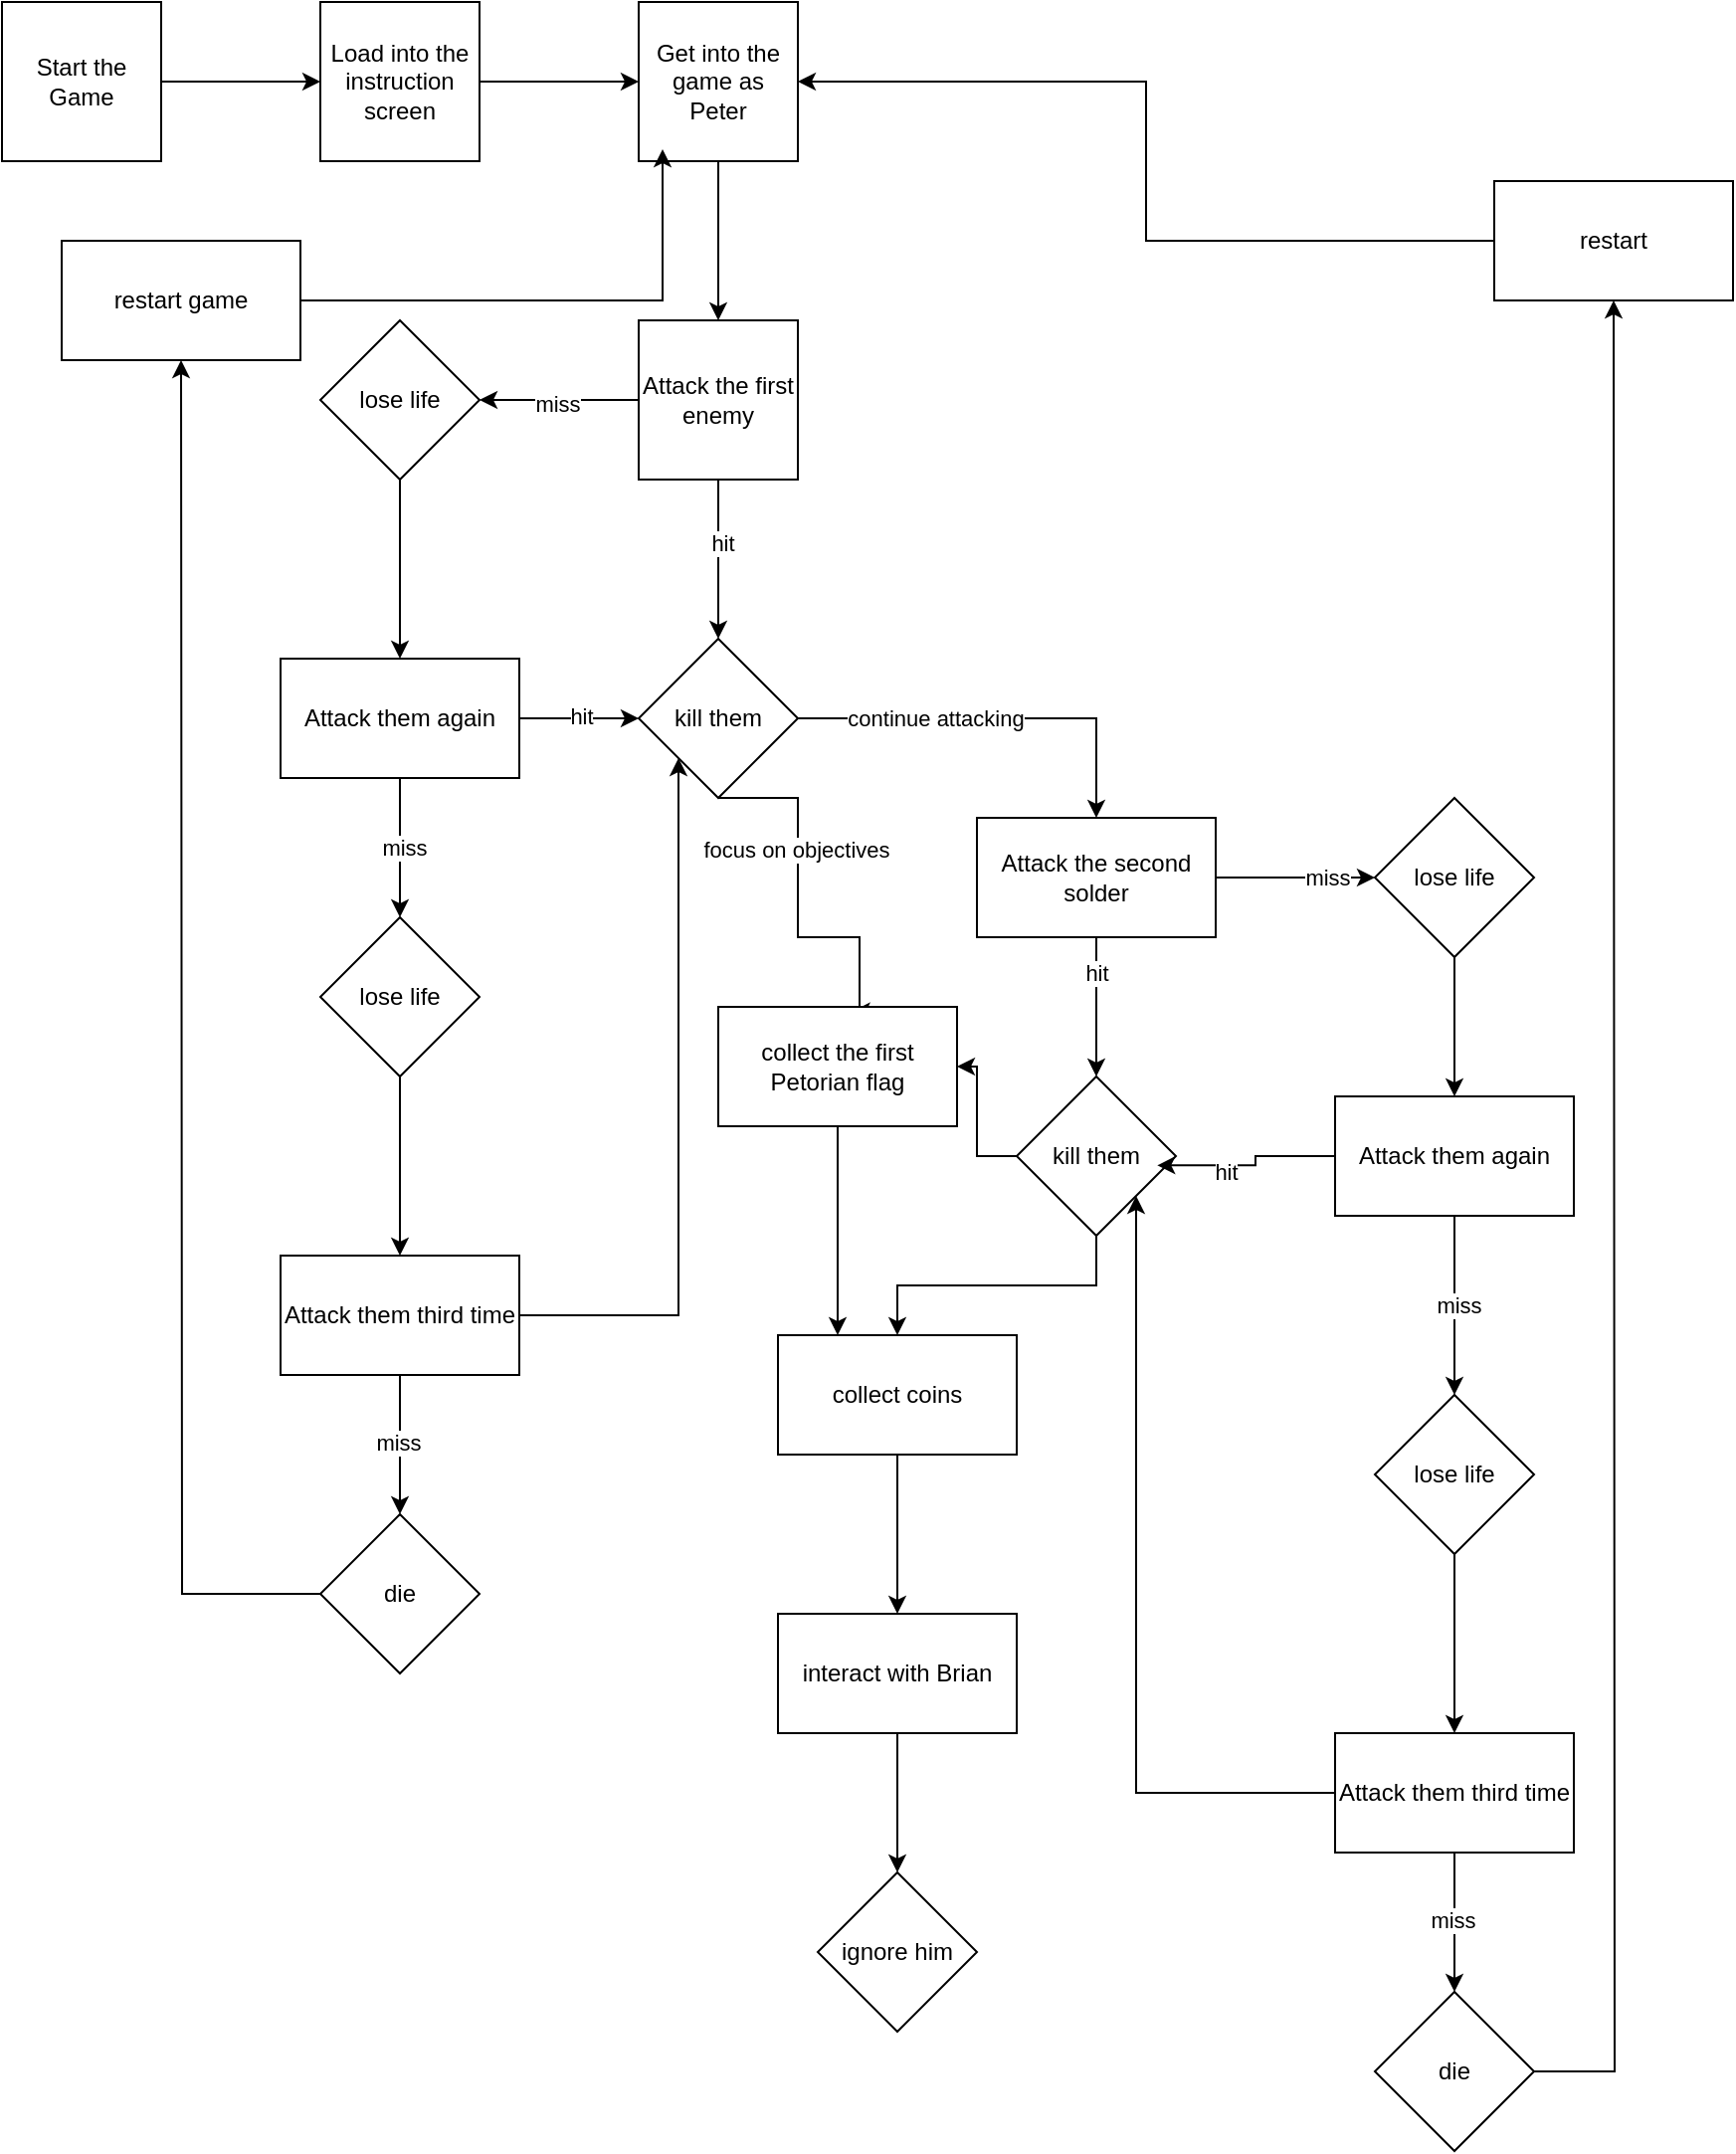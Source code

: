<mxfile version="25.0.3">
  <diagram id="C5RBs43oDa-KdzZeNtuy" name="Page-1">
    <mxGraphModel dx="1034" dy="412" grid="1" gridSize="10" guides="1" tooltips="1" connect="1" arrows="1" fold="1" page="1" pageScale="1" pageWidth="827" pageHeight="1169" math="0" shadow="0">
      <root>
        <mxCell id="WIyWlLk6GJQsqaUBKTNV-0" />
        <mxCell id="WIyWlLk6GJQsqaUBKTNV-1" parent="WIyWlLk6GJQsqaUBKTNV-0" />
        <mxCell id="SWUT7TAXa4WQA7VOHfOn-55" value="" style="edgeStyle=orthogonalEdgeStyle;rounded=0;orthogonalLoop=1;jettySize=auto;html=1;" edge="1" parent="WIyWlLk6GJQsqaUBKTNV-1" source="SWUT7TAXa4WQA7VOHfOn-53" target="SWUT7TAXa4WQA7VOHfOn-54">
          <mxGeometry relative="1" as="geometry" />
        </mxCell>
        <mxCell id="SWUT7TAXa4WQA7VOHfOn-53" value="Start the Game" style="whiteSpace=wrap;html=1;aspect=fixed;" vertex="1" parent="WIyWlLk6GJQsqaUBKTNV-1">
          <mxGeometry x="70" y="80" width="80" height="80" as="geometry" />
        </mxCell>
        <mxCell id="SWUT7TAXa4WQA7VOHfOn-57" value="" style="edgeStyle=orthogonalEdgeStyle;rounded=0;orthogonalLoop=1;jettySize=auto;html=1;" edge="1" parent="WIyWlLk6GJQsqaUBKTNV-1" source="SWUT7TAXa4WQA7VOHfOn-54" target="SWUT7TAXa4WQA7VOHfOn-56">
          <mxGeometry relative="1" as="geometry" />
        </mxCell>
        <mxCell id="SWUT7TAXa4WQA7VOHfOn-54" value="Load into the instruction screen" style="whiteSpace=wrap;html=1;aspect=fixed;" vertex="1" parent="WIyWlLk6GJQsqaUBKTNV-1">
          <mxGeometry x="230" y="80" width="80" height="80" as="geometry" />
        </mxCell>
        <mxCell id="SWUT7TAXa4WQA7VOHfOn-59" value="" style="edgeStyle=orthogonalEdgeStyle;rounded=0;orthogonalLoop=1;jettySize=auto;html=1;" edge="1" parent="WIyWlLk6GJQsqaUBKTNV-1" source="SWUT7TAXa4WQA7VOHfOn-56" target="SWUT7TAXa4WQA7VOHfOn-58">
          <mxGeometry relative="1" as="geometry" />
        </mxCell>
        <mxCell id="SWUT7TAXa4WQA7VOHfOn-56" value="Get into the game as Peter" style="whiteSpace=wrap;html=1;aspect=fixed;" vertex="1" parent="WIyWlLk6GJQsqaUBKTNV-1">
          <mxGeometry x="390" y="80" width="80" height="80" as="geometry" />
        </mxCell>
        <mxCell id="SWUT7TAXa4WQA7VOHfOn-61" value="" style="edgeStyle=orthogonalEdgeStyle;rounded=0;orthogonalLoop=1;jettySize=auto;html=1;" edge="1" parent="WIyWlLk6GJQsqaUBKTNV-1" source="SWUT7TAXa4WQA7VOHfOn-58" target="SWUT7TAXa4WQA7VOHfOn-60">
          <mxGeometry relative="1" as="geometry" />
        </mxCell>
        <mxCell id="SWUT7TAXa4WQA7VOHfOn-70" value="hit" style="edgeLabel;html=1;align=center;verticalAlign=middle;resizable=0;points=[];" vertex="1" connectable="0" parent="SWUT7TAXa4WQA7VOHfOn-61">
          <mxGeometry x="-0.208" y="2" relative="1" as="geometry">
            <mxPoint as="offset" />
          </mxGeometry>
        </mxCell>
        <mxCell id="SWUT7TAXa4WQA7VOHfOn-63" value="" style="edgeStyle=orthogonalEdgeStyle;rounded=0;orthogonalLoop=1;jettySize=auto;html=1;" edge="1" parent="WIyWlLk6GJQsqaUBKTNV-1" source="SWUT7TAXa4WQA7VOHfOn-58" target="SWUT7TAXa4WQA7VOHfOn-62">
          <mxGeometry relative="1" as="geometry" />
        </mxCell>
        <mxCell id="SWUT7TAXa4WQA7VOHfOn-69" value="miss" style="edgeLabel;html=1;align=center;verticalAlign=middle;resizable=0;points=[];" vertex="1" connectable="0" parent="SWUT7TAXa4WQA7VOHfOn-63">
          <mxGeometry x="0.033" y="2" relative="1" as="geometry">
            <mxPoint as="offset" />
          </mxGeometry>
        </mxCell>
        <mxCell id="SWUT7TAXa4WQA7VOHfOn-58" value="Attack the first enemy" style="whiteSpace=wrap;html=1;aspect=fixed;" vertex="1" parent="WIyWlLk6GJQsqaUBKTNV-1">
          <mxGeometry x="390" y="240" width="80" height="80" as="geometry" />
        </mxCell>
        <mxCell id="SWUT7TAXa4WQA7VOHfOn-83" value="" style="edgeStyle=orthogonalEdgeStyle;rounded=0;orthogonalLoop=1;jettySize=auto;html=1;" edge="1" parent="WIyWlLk6GJQsqaUBKTNV-1" source="SWUT7TAXa4WQA7VOHfOn-60" target="SWUT7TAXa4WQA7VOHfOn-82">
          <mxGeometry relative="1" as="geometry" />
        </mxCell>
        <mxCell id="SWUT7TAXa4WQA7VOHfOn-84" value="continue attacking" style="edgeLabel;html=1;align=center;verticalAlign=middle;resizable=0;points=[];" vertex="1" connectable="0" parent="SWUT7TAXa4WQA7VOHfOn-83">
          <mxGeometry x="-0.313" relative="1" as="geometry">
            <mxPoint as="offset" />
          </mxGeometry>
        </mxCell>
        <mxCell id="SWUT7TAXa4WQA7VOHfOn-86" style="edgeStyle=orthogonalEdgeStyle;rounded=0;orthogonalLoop=1;jettySize=auto;html=1;exitX=0.5;exitY=1;exitDx=0;exitDy=0;entryX=0.561;entryY=0.039;entryDx=0;entryDy=0;entryPerimeter=0;" edge="1" parent="WIyWlLk6GJQsqaUBKTNV-1" source="SWUT7TAXa4WQA7VOHfOn-60" target="SWUT7TAXa4WQA7VOHfOn-87">
          <mxGeometry relative="1" as="geometry">
            <mxPoint x="500" y="580" as="targetPoint" />
            <Array as="points">
              <mxPoint x="470" y="480" />
              <mxPoint x="470" y="550" />
              <mxPoint x="501" y="550" />
              <mxPoint x="501" y="587" />
            </Array>
          </mxGeometry>
        </mxCell>
        <mxCell id="SWUT7TAXa4WQA7VOHfOn-88" value="focus on objectives" style="edgeLabel;html=1;align=center;verticalAlign=middle;resizable=0;points=[];" vertex="1" connectable="0" parent="SWUT7TAXa4WQA7VOHfOn-86">
          <mxGeometry x="-0.277" y="-1" relative="1" as="geometry">
            <mxPoint as="offset" />
          </mxGeometry>
        </mxCell>
        <mxCell id="SWUT7TAXa4WQA7VOHfOn-60" value="kill them" style="rhombus;whiteSpace=wrap;html=1;" vertex="1" parent="WIyWlLk6GJQsqaUBKTNV-1">
          <mxGeometry x="390" y="400" width="80" height="80" as="geometry" />
        </mxCell>
        <mxCell id="SWUT7TAXa4WQA7VOHfOn-65" value="" style="edgeStyle=orthogonalEdgeStyle;rounded=0;orthogonalLoop=1;jettySize=auto;html=1;" edge="1" parent="WIyWlLk6GJQsqaUBKTNV-1" source="SWUT7TAXa4WQA7VOHfOn-62" target="SWUT7TAXa4WQA7VOHfOn-64">
          <mxGeometry relative="1" as="geometry" />
        </mxCell>
        <mxCell id="SWUT7TAXa4WQA7VOHfOn-62" value="lose life" style="rhombus;whiteSpace=wrap;html=1;" vertex="1" parent="WIyWlLk6GJQsqaUBKTNV-1">
          <mxGeometry x="230" y="240" width="80" height="80" as="geometry" />
        </mxCell>
        <mxCell id="SWUT7TAXa4WQA7VOHfOn-66" value="" style="edgeStyle=orthogonalEdgeStyle;rounded=0;orthogonalLoop=1;jettySize=auto;html=1;" edge="1" parent="WIyWlLk6GJQsqaUBKTNV-1" source="SWUT7TAXa4WQA7VOHfOn-64" target="SWUT7TAXa4WQA7VOHfOn-60">
          <mxGeometry relative="1" as="geometry" />
        </mxCell>
        <mxCell id="SWUT7TAXa4WQA7VOHfOn-72" value="hit" style="edgeLabel;html=1;align=center;verticalAlign=middle;resizable=0;points=[];" vertex="1" connectable="0" parent="SWUT7TAXa4WQA7VOHfOn-66">
          <mxGeometry x="0.022" y="1" relative="1" as="geometry">
            <mxPoint as="offset" />
          </mxGeometry>
        </mxCell>
        <mxCell id="SWUT7TAXa4WQA7VOHfOn-68" value="" style="edgeStyle=orthogonalEdgeStyle;rounded=0;orthogonalLoop=1;jettySize=auto;html=1;" edge="1" parent="WIyWlLk6GJQsqaUBKTNV-1" source="SWUT7TAXa4WQA7VOHfOn-64" target="SWUT7TAXa4WQA7VOHfOn-67">
          <mxGeometry relative="1" as="geometry" />
        </mxCell>
        <mxCell id="SWUT7TAXa4WQA7VOHfOn-71" value="miss" style="edgeLabel;html=1;align=center;verticalAlign=middle;resizable=0;points=[];" vertex="1" connectable="0" parent="SWUT7TAXa4WQA7VOHfOn-68">
          <mxGeometry x="-0.009" y="2" relative="1" as="geometry">
            <mxPoint as="offset" />
          </mxGeometry>
        </mxCell>
        <mxCell id="SWUT7TAXa4WQA7VOHfOn-64" value="Attack them again" style="whiteSpace=wrap;html=1;" vertex="1" parent="WIyWlLk6GJQsqaUBKTNV-1">
          <mxGeometry x="210" y="410" width="120" height="60" as="geometry" />
        </mxCell>
        <mxCell id="SWUT7TAXa4WQA7VOHfOn-74" value="" style="edgeStyle=orthogonalEdgeStyle;rounded=0;orthogonalLoop=1;jettySize=auto;html=1;" edge="1" parent="WIyWlLk6GJQsqaUBKTNV-1" source="SWUT7TAXa4WQA7VOHfOn-67" target="SWUT7TAXa4WQA7VOHfOn-73">
          <mxGeometry relative="1" as="geometry" />
        </mxCell>
        <mxCell id="SWUT7TAXa4WQA7VOHfOn-67" value="lose life" style="rhombus;whiteSpace=wrap;html=1;" vertex="1" parent="WIyWlLk6GJQsqaUBKTNV-1">
          <mxGeometry x="230" y="540" width="80" height="80" as="geometry" />
        </mxCell>
        <mxCell id="SWUT7TAXa4WQA7VOHfOn-76" value="" style="edgeStyle=orthogonalEdgeStyle;rounded=0;orthogonalLoop=1;jettySize=auto;html=1;" edge="1" parent="WIyWlLk6GJQsqaUBKTNV-1" source="SWUT7TAXa4WQA7VOHfOn-73" target="SWUT7TAXa4WQA7VOHfOn-75">
          <mxGeometry relative="1" as="geometry" />
        </mxCell>
        <mxCell id="SWUT7TAXa4WQA7VOHfOn-77" value="miss" style="edgeLabel;html=1;align=center;verticalAlign=middle;resizable=0;points=[];" vertex="1" connectable="0" parent="SWUT7TAXa4WQA7VOHfOn-76">
          <mxGeometry x="-0.038" y="-1" relative="1" as="geometry">
            <mxPoint as="offset" />
          </mxGeometry>
        </mxCell>
        <mxCell id="SWUT7TAXa4WQA7VOHfOn-81" style="edgeStyle=orthogonalEdgeStyle;rounded=0;orthogonalLoop=1;jettySize=auto;html=1;exitX=1;exitY=0.5;exitDx=0;exitDy=0;entryX=0;entryY=1;entryDx=0;entryDy=0;" edge="1" parent="WIyWlLk6GJQsqaUBKTNV-1" source="SWUT7TAXa4WQA7VOHfOn-73" target="SWUT7TAXa4WQA7VOHfOn-60">
          <mxGeometry relative="1" as="geometry" />
        </mxCell>
        <mxCell id="SWUT7TAXa4WQA7VOHfOn-73" value="Attack them third time" style="whiteSpace=wrap;html=1;" vertex="1" parent="WIyWlLk6GJQsqaUBKTNV-1">
          <mxGeometry x="210" y="710" width="120" height="60" as="geometry" />
        </mxCell>
        <mxCell id="SWUT7TAXa4WQA7VOHfOn-78" style="edgeStyle=orthogonalEdgeStyle;rounded=0;orthogonalLoop=1;jettySize=auto;html=1;" edge="1" parent="WIyWlLk6GJQsqaUBKTNV-1" source="SWUT7TAXa4WQA7VOHfOn-75">
          <mxGeometry relative="1" as="geometry">
            <mxPoint x="160" y="260" as="targetPoint" />
          </mxGeometry>
        </mxCell>
        <mxCell id="SWUT7TAXa4WQA7VOHfOn-75" value="die" style="rhombus;whiteSpace=wrap;html=1;" vertex="1" parent="WIyWlLk6GJQsqaUBKTNV-1">
          <mxGeometry x="230" y="840" width="80" height="80" as="geometry" />
        </mxCell>
        <mxCell id="SWUT7TAXa4WQA7VOHfOn-79" value="restart game" style="rounded=0;whiteSpace=wrap;html=1;" vertex="1" parent="WIyWlLk6GJQsqaUBKTNV-1">
          <mxGeometry x="100" y="200" width="120" height="60" as="geometry" />
        </mxCell>
        <mxCell id="SWUT7TAXa4WQA7VOHfOn-80" style="edgeStyle=orthogonalEdgeStyle;rounded=0;orthogonalLoop=1;jettySize=auto;html=1;exitX=1;exitY=0.5;exitDx=0;exitDy=0;entryX=0.15;entryY=0.925;entryDx=0;entryDy=0;entryPerimeter=0;" edge="1" parent="WIyWlLk6GJQsqaUBKTNV-1" source="SWUT7TAXa4WQA7VOHfOn-79" target="SWUT7TAXa4WQA7VOHfOn-56">
          <mxGeometry relative="1" as="geometry" />
        </mxCell>
        <mxCell id="SWUT7TAXa4WQA7VOHfOn-90" value="" style="edgeStyle=orthogonalEdgeStyle;rounded=0;orthogonalLoop=1;jettySize=auto;html=1;" edge="1" parent="WIyWlLk6GJQsqaUBKTNV-1" source="SWUT7TAXa4WQA7VOHfOn-82" target="SWUT7TAXa4WQA7VOHfOn-89">
          <mxGeometry relative="1" as="geometry" />
        </mxCell>
        <mxCell id="SWUT7TAXa4WQA7VOHfOn-91" value="hit" style="edgeLabel;html=1;align=center;verticalAlign=middle;resizable=0;points=[];" vertex="1" connectable="0" parent="SWUT7TAXa4WQA7VOHfOn-90">
          <mxGeometry x="-0.486" relative="1" as="geometry">
            <mxPoint as="offset" />
          </mxGeometry>
        </mxCell>
        <mxCell id="SWUT7TAXa4WQA7VOHfOn-105" style="edgeStyle=orthogonalEdgeStyle;rounded=0;orthogonalLoop=1;jettySize=auto;html=1;" edge="1" parent="WIyWlLk6GJQsqaUBKTNV-1" source="SWUT7TAXa4WQA7VOHfOn-82" target="SWUT7TAXa4WQA7VOHfOn-94">
          <mxGeometry relative="1" as="geometry" />
        </mxCell>
        <mxCell id="SWUT7TAXa4WQA7VOHfOn-106" value="miss" style="edgeLabel;html=1;align=center;verticalAlign=middle;resizable=0;points=[];" vertex="1" connectable="0" parent="SWUT7TAXa4WQA7VOHfOn-105">
          <mxGeometry x="0.392" relative="1" as="geometry">
            <mxPoint as="offset" />
          </mxGeometry>
        </mxCell>
        <mxCell id="SWUT7TAXa4WQA7VOHfOn-82" value="Attack the second solder" style="whiteSpace=wrap;html=1;" vertex="1" parent="WIyWlLk6GJQsqaUBKTNV-1">
          <mxGeometry x="560" y="490" width="120" height="60" as="geometry" />
        </mxCell>
        <mxCell id="SWUT7TAXa4WQA7VOHfOn-118" style="edgeStyle=orthogonalEdgeStyle;rounded=0;orthogonalLoop=1;jettySize=auto;html=1;exitX=0.5;exitY=1;exitDx=0;exitDy=0;entryX=0.25;entryY=0;entryDx=0;entryDy=0;" edge="1" parent="WIyWlLk6GJQsqaUBKTNV-1" source="SWUT7TAXa4WQA7VOHfOn-87" target="SWUT7TAXa4WQA7VOHfOn-116">
          <mxGeometry relative="1" as="geometry" />
        </mxCell>
        <mxCell id="SWUT7TAXa4WQA7VOHfOn-87" value="collect the first Petorian flag" style="rounded=0;whiteSpace=wrap;html=1;" vertex="1" parent="WIyWlLk6GJQsqaUBKTNV-1">
          <mxGeometry x="430" y="585" width="120" height="60" as="geometry" />
        </mxCell>
        <mxCell id="SWUT7TAXa4WQA7VOHfOn-113" style="edgeStyle=orthogonalEdgeStyle;rounded=0;orthogonalLoop=1;jettySize=auto;html=1;" edge="1" parent="WIyWlLk6GJQsqaUBKTNV-1" source="SWUT7TAXa4WQA7VOHfOn-89" target="SWUT7TAXa4WQA7VOHfOn-87">
          <mxGeometry relative="1" as="geometry" />
        </mxCell>
        <mxCell id="SWUT7TAXa4WQA7VOHfOn-117" value="" style="edgeStyle=orthogonalEdgeStyle;rounded=0;orthogonalLoop=1;jettySize=auto;html=1;" edge="1" parent="WIyWlLk6GJQsqaUBKTNV-1" source="SWUT7TAXa4WQA7VOHfOn-89" target="SWUT7TAXa4WQA7VOHfOn-116">
          <mxGeometry relative="1" as="geometry" />
        </mxCell>
        <mxCell id="SWUT7TAXa4WQA7VOHfOn-89" value="kill them" style="rhombus;whiteSpace=wrap;html=1;" vertex="1" parent="WIyWlLk6GJQsqaUBKTNV-1">
          <mxGeometry x="580" y="620" width="80" height="80" as="geometry" />
        </mxCell>
        <mxCell id="SWUT7TAXa4WQA7VOHfOn-93" value="" style="edgeStyle=orthogonalEdgeStyle;rounded=0;orthogonalLoop=1;jettySize=auto;html=1;" edge="1" parent="WIyWlLk6GJQsqaUBKTNV-1" source="SWUT7TAXa4WQA7VOHfOn-94" target="SWUT7TAXa4WQA7VOHfOn-98">
          <mxGeometry relative="1" as="geometry" />
        </mxCell>
        <mxCell id="SWUT7TAXa4WQA7VOHfOn-94" value="lose life" style="rhombus;whiteSpace=wrap;html=1;" vertex="1" parent="WIyWlLk6GJQsqaUBKTNV-1">
          <mxGeometry x="760" y="480" width="80" height="80" as="geometry" />
        </mxCell>
        <mxCell id="SWUT7TAXa4WQA7VOHfOn-96" value="" style="edgeStyle=orthogonalEdgeStyle;rounded=0;orthogonalLoop=1;jettySize=auto;html=1;" edge="1" parent="WIyWlLk6GJQsqaUBKTNV-1" source="SWUT7TAXa4WQA7VOHfOn-98" target="SWUT7TAXa4WQA7VOHfOn-100">
          <mxGeometry relative="1" as="geometry" />
        </mxCell>
        <mxCell id="SWUT7TAXa4WQA7VOHfOn-97" value="miss" style="edgeLabel;html=1;align=center;verticalAlign=middle;resizable=0;points=[];" vertex="1" connectable="0" parent="SWUT7TAXa4WQA7VOHfOn-96">
          <mxGeometry x="-0.009" y="2" relative="1" as="geometry">
            <mxPoint as="offset" />
          </mxGeometry>
        </mxCell>
        <mxCell id="SWUT7TAXa4WQA7VOHfOn-98" value="Attack them again" style="whiteSpace=wrap;html=1;" vertex="1" parent="WIyWlLk6GJQsqaUBKTNV-1">
          <mxGeometry x="740" y="630" width="120" height="60" as="geometry" />
        </mxCell>
        <mxCell id="SWUT7TAXa4WQA7VOHfOn-99" value="" style="edgeStyle=orthogonalEdgeStyle;rounded=0;orthogonalLoop=1;jettySize=auto;html=1;" edge="1" parent="WIyWlLk6GJQsqaUBKTNV-1" source="SWUT7TAXa4WQA7VOHfOn-100" target="SWUT7TAXa4WQA7VOHfOn-103">
          <mxGeometry relative="1" as="geometry" />
        </mxCell>
        <mxCell id="SWUT7TAXa4WQA7VOHfOn-100" value="lose life" style="rhombus;whiteSpace=wrap;html=1;" vertex="1" parent="WIyWlLk6GJQsqaUBKTNV-1">
          <mxGeometry x="760" y="780" width="80" height="80" as="geometry" />
        </mxCell>
        <mxCell id="SWUT7TAXa4WQA7VOHfOn-101" value="" style="edgeStyle=orthogonalEdgeStyle;rounded=0;orthogonalLoop=1;jettySize=auto;html=1;" edge="1" parent="WIyWlLk6GJQsqaUBKTNV-1" source="SWUT7TAXa4WQA7VOHfOn-103" target="SWUT7TAXa4WQA7VOHfOn-104">
          <mxGeometry relative="1" as="geometry" />
        </mxCell>
        <mxCell id="SWUT7TAXa4WQA7VOHfOn-102" value="miss" style="edgeLabel;html=1;align=center;verticalAlign=middle;resizable=0;points=[];" vertex="1" connectable="0" parent="SWUT7TAXa4WQA7VOHfOn-101">
          <mxGeometry x="-0.038" y="-1" relative="1" as="geometry">
            <mxPoint as="offset" />
          </mxGeometry>
        </mxCell>
        <mxCell id="SWUT7TAXa4WQA7VOHfOn-109" style="edgeStyle=orthogonalEdgeStyle;rounded=0;orthogonalLoop=1;jettySize=auto;html=1;exitX=0;exitY=0.5;exitDx=0;exitDy=0;entryX=1;entryY=1;entryDx=0;entryDy=0;" edge="1" parent="WIyWlLk6GJQsqaUBKTNV-1" source="SWUT7TAXa4WQA7VOHfOn-103" target="SWUT7TAXa4WQA7VOHfOn-89">
          <mxGeometry relative="1" as="geometry" />
        </mxCell>
        <mxCell id="SWUT7TAXa4WQA7VOHfOn-103" value="Attack them third time" style="whiteSpace=wrap;html=1;" vertex="1" parent="WIyWlLk6GJQsqaUBKTNV-1">
          <mxGeometry x="740" y="950" width="120" height="60" as="geometry" />
        </mxCell>
        <mxCell id="SWUT7TAXa4WQA7VOHfOn-110" style="edgeStyle=orthogonalEdgeStyle;rounded=0;orthogonalLoop=1;jettySize=auto;html=1;exitX=1;exitY=0.5;exitDx=0;exitDy=0;" edge="1" parent="WIyWlLk6GJQsqaUBKTNV-1" source="SWUT7TAXa4WQA7VOHfOn-104">
          <mxGeometry relative="1" as="geometry">
            <mxPoint x="880" y="230" as="targetPoint" />
          </mxGeometry>
        </mxCell>
        <mxCell id="SWUT7TAXa4WQA7VOHfOn-104" value="die" style="rhombus;whiteSpace=wrap;html=1;" vertex="1" parent="WIyWlLk6GJQsqaUBKTNV-1">
          <mxGeometry x="760" y="1080" width="80" height="80" as="geometry" />
        </mxCell>
        <mxCell id="SWUT7TAXa4WQA7VOHfOn-107" style="edgeStyle=orthogonalEdgeStyle;rounded=0;orthogonalLoop=1;jettySize=auto;html=1;entryX=0.883;entryY=0.558;entryDx=0;entryDy=0;entryPerimeter=0;" edge="1" parent="WIyWlLk6GJQsqaUBKTNV-1" source="SWUT7TAXa4WQA7VOHfOn-98" target="SWUT7TAXa4WQA7VOHfOn-89">
          <mxGeometry relative="1" as="geometry" />
        </mxCell>
        <mxCell id="SWUT7TAXa4WQA7VOHfOn-108" value="hit" style="edgeLabel;html=1;align=center;verticalAlign=middle;resizable=0;points=[];" vertex="1" connectable="0" parent="SWUT7TAXa4WQA7VOHfOn-107">
          <mxGeometry x="0.274" y="3" relative="1" as="geometry">
            <mxPoint as="offset" />
          </mxGeometry>
        </mxCell>
        <mxCell id="SWUT7TAXa4WQA7VOHfOn-112" style="edgeStyle=orthogonalEdgeStyle;rounded=0;orthogonalLoop=1;jettySize=auto;html=1;exitX=0;exitY=0.5;exitDx=0;exitDy=0;entryX=1;entryY=0.5;entryDx=0;entryDy=0;" edge="1" parent="WIyWlLk6GJQsqaUBKTNV-1" source="SWUT7TAXa4WQA7VOHfOn-111" target="SWUT7TAXa4WQA7VOHfOn-56">
          <mxGeometry relative="1" as="geometry" />
        </mxCell>
        <mxCell id="SWUT7TAXa4WQA7VOHfOn-111" value="restart" style="rounded=0;whiteSpace=wrap;html=1;" vertex="1" parent="WIyWlLk6GJQsqaUBKTNV-1">
          <mxGeometry x="820" y="170" width="120" height="60" as="geometry" />
        </mxCell>
        <mxCell id="SWUT7TAXa4WQA7VOHfOn-121" value="" style="edgeStyle=orthogonalEdgeStyle;rounded=0;orthogonalLoop=1;jettySize=auto;html=1;" edge="1" parent="WIyWlLk6GJQsqaUBKTNV-1" source="SWUT7TAXa4WQA7VOHfOn-116" target="SWUT7TAXa4WQA7VOHfOn-120">
          <mxGeometry relative="1" as="geometry" />
        </mxCell>
        <mxCell id="SWUT7TAXa4WQA7VOHfOn-116" value="collect coins" style="whiteSpace=wrap;html=1;" vertex="1" parent="WIyWlLk6GJQsqaUBKTNV-1">
          <mxGeometry x="460" y="750" width="120" height="60" as="geometry" />
        </mxCell>
        <mxCell id="SWUT7TAXa4WQA7VOHfOn-123" value="" style="edgeStyle=orthogonalEdgeStyle;rounded=0;orthogonalLoop=1;jettySize=auto;html=1;" edge="1" parent="WIyWlLk6GJQsqaUBKTNV-1" source="SWUT7TAXa4WQA7VOHfOn-120" target="SWUT7TAXa4WQA7VOHfOn-122">
          <mxGeometry relative="1" as="geometry" />
        </mxCell>
        <mxCell id="SWUT7TAXa4WQA7VOHfOn-120" value="interact with Brian" style="whiteSpace=wrap;html=1;" vertex="1" parent="WIyWlLk6GJQsqaUBKTNV-1">
          <mxGeometry x="460" y="890" width="120" height="60" as="geometry" />
        </mxCell>
        <mxCell id="SWUT7TAXa4WQA7VOHfOn-122" value="ignore him" style="rhombus;whiteSpace=wrap;html=1;" vertex="1" parent="WIyWlLk6GJQsqaUBKTNV-1">
          <mxGeometry x="480" y="1020" width="80" height="80" as="geometry" />
        </mxCell>
      </root>
    </mxGraphModel>
  </diagram>
</mxfile>
